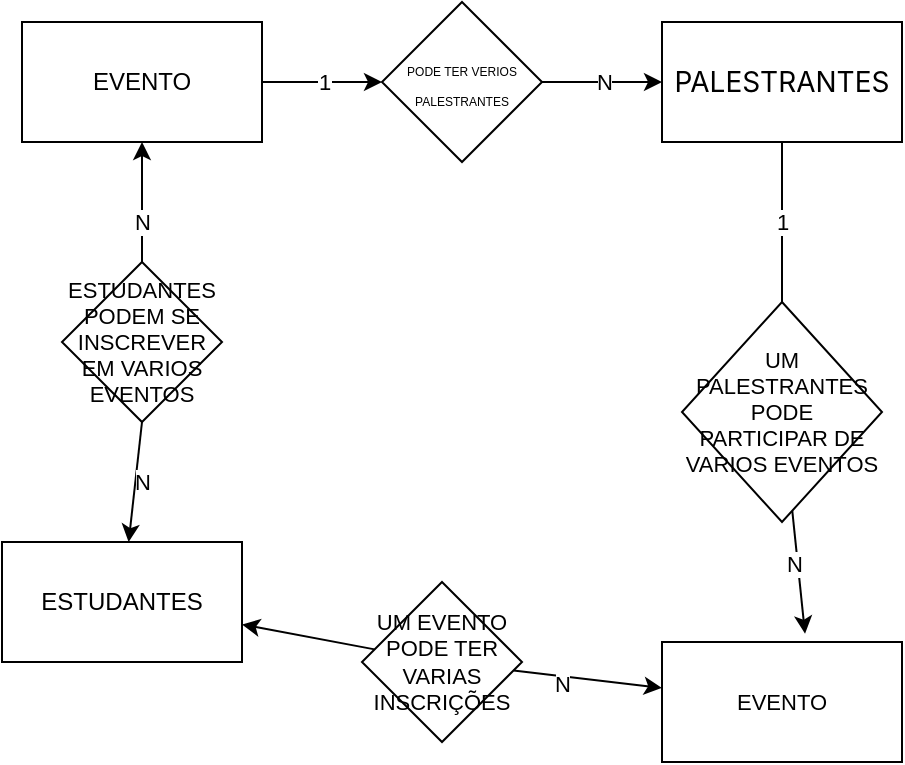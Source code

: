 <mxfile>
    <diagram id="AdHdqz1rJQ-Vr12lza8W" name="Page-1">
        <mxGraphModel dx="810" dy="614" grid="1" gridSize="10" guides="1" tooltips="1" connect="1" arrows="1" fold="1" page="1" pageScale="1" pageWidth="850" pageHeight="1100" math="0" shadow="0">
            <root>
                <mxCell id="0"/>
                <mxCell id="1" parent="0"/>
                <mxCell id="14" value="" style="edgeStyle=none;html=1;" edge="1" parent="1" source="3" target="13">
                    <mxGeometry relative="1" as="geometry"/>
                </mxCell>
                <mxCell id="24" value="1" style="edgeLabel;html=1;align=center;verticalAlign=middle;resizable=0;points=[];fontSize=11;" vertex="1" connectable="0" parent="14">
                    <mxGeometry x="0.378" y="-2" relative="1" as="geometry">
                        <mxPoint x="-11" y="-2" as="offset"/>
                    </mxGeometry>
                </mxCell>
                <mxCell id="3" value="EVENTO" style="whiteSpace=wrap;html=1;" vertex="1" parent="1">
                    <mxGeometry x="350" y="130" width="120" height="60" as="geometry"/>
                </mxCell>
                <mxCell id="16" value="" style="edgeStyle=none;html=1;" edge="1" parent="1" source="13" target="15">
                    <mxGeometry relative="1" as="geometry"/>
                </mxCell>
                <mxCell id="25" value="N" style="edgeLabel;html=1;align=center;verticalAlign=middle;resizable=0;points=[];fontSize=11;" vertex="1" connectable="0" parent="16">
                    <mxGeometry x="0.445" y="-1" relative="1" as="geometry">
                        <mxPoint x="-13" y="-1" as="offset"/>
                    </mxGeometry>
                </mxCell>
                <mxCell id="13" value="&lt;font style=&quot;font-size: 6px;&quot;&gt;PODE TER VERIOS PALESTRANTES&lt;/font&gt;" style="rhombus;whiteSpace=wrap;html=1;" vertex="1" parent="1">
                    <mxGeometry x="530" y="120" width="80" height="80" as="geometry"/>
                </mxCell>
                <mxCell id="27" style="edgeStyle=none;html=1;entryX=0.596;entryY=-0.069;entryDx=0;entryDy=0;entryPerimeter=0;fontSize=11;startArrow=none;" edge="1" parent="1" source="29" target="22">
                    <mxGeometry relative="1" as="geometry"/>
                </mxCell>
                <mxCell id="31" value="N" style="edgeLabel;html=1;align=center;verticalAlign=middle;resizable=0;points=[];fontSize=11;" vertex="1" connectable="0" parent="27">
                    <mxGeometry x="-0.423" y="-1" relative="1" as="geometry">
                        <mxPoint y="8" as="offset"/>
                    </mxGeometry>
                </mxCell>
                <mxCell id="15" value="&lt;div style=&quot;box-sizing: border-box; font-family: -apple-system, BlinkMacSystemFont, &amp;quot;Segoe UI&amp;quot;, system-ui, &amp;quot;Apple Color Emoji&amp;quot;, &amp;quot;Segoe UI Emoji&amp;quot;, &amp;quot;Segoe UI Web&amp;quot;, sans-serif; font-size: 14px; text-align: start;&quot;&gt;&lt;div style=&quot;box-sizing: border-box;&quot;&gt;PALESTRANTES&lt;/div&gt;&lt;/div&gt;" style="whiteSpace=wrap;html=1;" vertex="1" parent="1">
                    <mxGeometry x="670" y="130" width="120" height="60" as="geometry"/>
                </mxCell>
                <mxCell id="21" value="&lt;font style=&quot;font-size: 12px;&quot;&gt;ESTUDANTES&lt;/font&gt;" style="rounded=0;whiteSpace=wrap;html=1;fontSize=6;" vertex="1" parent="1">
                    <mxGeometry x="340" y="390" width="120" height="60" as="geometry"/>
                </mxCell>
                <mxCell id="22" value="&lt;font style=&quot;font-size: 11px;&quot;&gt;EVENTO&lt;/font&gt;" style="whiteSpace=wrap;html=1;fontSize=6;rounded=0;" vertex="1" parent="1">
                    <mxGeometry x="670" y="440" width="120" height="60" as="geometry"/>
                </mxCell>
                <mxCell id="28" value="1" style="edgeStyle=none;html=1;entryX=0.5;entryY=0;entryDx=0;entryDy=0;fontSize=11;endArrow=none;" edge="1" parent="1" source="15" target="29">
                    <mxGeometry relative="1" as="geometry">
                        <mxPoint x="730.336" y="190" as="sourcePoint"/>
                        <mxPoint x="731.52" y="295.86" as="targetPoint"/>
                    </mxGeometry>
                </mxCell>
                <mxCell id="29" value="UM PALESTRANTES PODE PARTICIPAR DE VARIOS EVENTOS" style="rhombus;whiteSpace=wrap;html=1;fontSize=11;" vertex="1" parent="1">
                    <mxGeometry x="680" y="270" width="100" height="110" as="geometry"/>
                </mxCell>
                <mxCell id="33" style="edgeStyle=none;html=1;fontSize=11;" edge="1" parent="1" source="32" target="3">
                    <mxGeometry relative="1" as="geometry"/>
                </mxCell>
                <mxCell id="36" value="N" style="edgeLabel;html=1;align=center;verticalAlign=middle;resizable=0;points=[];fontSize=11;" vertex="1" connectable="0" parent="33">
                    <mxGeometry x="0.383" y="2" relative="1" as="geometry">
                        <mxPoint x="2" y="21" as="offset"/>
                    </mxGeometry>
                </mxCell>
                <mxCell id="34" style="edgeStyle=none;html=1;exitX=0.5;exitY=1;exitDx=0;exitDy=0;fontSize=11;" edge="1" parent="1" source="32" target="21">
                    <mxGeometry relative="1" as="geometry"/>
                </mxCell>
                <mxCell id="35" value="N" style="edgeLabel;html=1;align=center;verticalAlign=middle;resizable=0;points=[];fontSize=11;" vertex="1" connectable="0" parent="34">
                    <mxGeometry x="-0.315" relative="1" as="geometry">
                        <mxPoint x="2" y="9" as="offset"/>
                    </mxGeometry>
                </mxCell>
                <mxCell id="32" value="ESTUDANTES PODEM SE INSCREVER EM VARIOS EVENTOS" style="rhombus;whiteSpace=wrap;html=1;fontSize=11;" vertex="1" parent="1">
                    <mxGeometry x="370" y="250" width="80" height="80" as="geometry"/>
                </mxCell>
                <mxCell id="38" value="" style="edgeStyle=none;html=1;fontSize=11;" edge="1" parent="1" source="37" target="22">
                    <mxGeometry relative="1" as="geometry"/>
                </mxCell>
                <mxCell id="39" value="N" style="edgeLabel;html=1;align=center;verticalAlign=middle;resizable=0;points=[];fontSize=11;" vertex="1" connectable="0" parent="38">
                    <mxGeometry x="-0.497" y="-1" relative="1" as="geometry">
                        <mxPoint x="5" y="3" as="offset"/>
                    </mxGeometry>
                </mxCell>
                <mxCell id="40" value="" style="edgeStyle=none;html=1;fontSize=11;" edge="1" parent="1" source="37" target="21">
                    <mxGeometry relative="1" as="geometry"/>
                </mxCell>
                <mxCell id="37" value="UM EVENTO PODE TER VARIAS INSCRIÇÕES" style="rhombus;whiteSpace=wrap;html=1;fontSize=11;" vertex="1" parent="1">
                    <mxGeometry x="520" y="410" width="80" height="80" as="geometry"/>
                </mxCell>
            </root>
        </mxGraphModel>
    </diagram>
</mxfile>